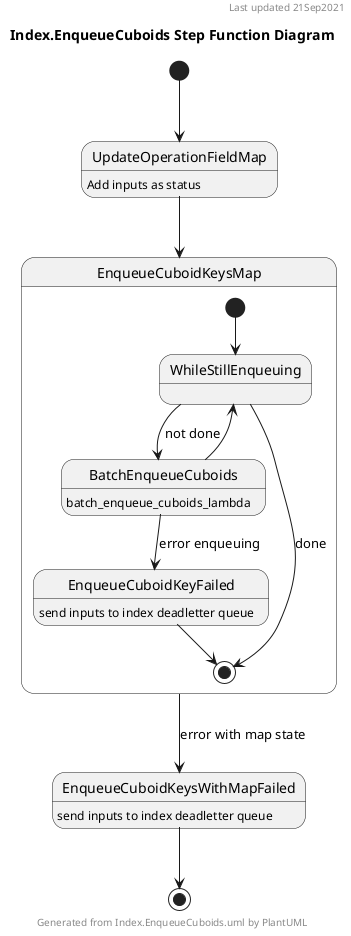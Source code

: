 @startuml

header Last updated 21Sep2021
footer Generated from Index.EnqueueCuboids.uml by PlantUML
title Index.EnqueueCuboids Step Function Diagram

[*] --> UpdateOperationFieldMap
UpdateOperationFieldMap: Add inputs as status
UpdateOperationFieldMap --> EnqueueCuboidKeysMap

state EnqueueCuboidKeysMap {
    [*] --> WhileStillEnqueuing

    WhileStillEnqueuing --> BatchEnqueueCuboids : not done
    WhileStillEnqueuing --> [*] : done

    BatchEnqueueCuboids: batch_enqueue_cuboids_lambda
    BatchEnqueueCuboids --> EnqueueCuboidKeyFailed : error enqueuing
    BatchEnqueueCuboids --> WhileStillEnqueuing

    EnqueueCuboidKeyFailed: send inputs to index deadletter queue
    EnqueueCuboidKeyFailed --> [*]
}

EnqueueCuboidKeysMap --> EnqueueCuboidKeysWithMapFailed : error with map state

EnqueueCuboidKeysWithMapFailed: send inputs to index deadletter queue
EnqueueCuboidKeysWithMapFailed --> [*]

@enduml
